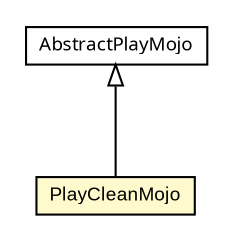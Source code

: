 #!/usr/local/bin/dot
#
# Class diagram 
# Generated by UmlGraph version 4.6 (http://www.spinellis.gr/sw/umlgraph)
#

digraph G {
	edge [fontname="arial",fontsize=10,labelfontname="arial",labelfontsize=10];
	node [fontname="arial",fontsize=10,shape=plaintext];
	// com.google.code.play.PlayCleanMojo
	c719 [label=<<table border="0" cellborder="1" cellspacing="0" cellpadding="2" port="p" bgcolor="lemonChiffon" href="./PlayCleanMojo.html">
		<tr><td><table border="0" cellspacing="0" cellpadding="1">
			<tr><td> PlayCleanMojo </td></tr>
		</table></td></tr>
		</table>>, fontname="arial", fontcolor="black", fontsize=9.0];
	// com.google.code.play.AbstractPlayMojo
	c727 [label=<<table border="0" cellborder="1" cellspacing="0" cellpadding="2" port="p" href="./AbstractPlayMojo.html">
		<tr><td><table border="0" cellspacing="0" cellpadding="1">
			<tr><td><font face="ariali"> AbstractPlayMojo </font></td></tr>
		</table></td></tr>
		</table>>, fontname="arial", fontcolor="black", fontsize=9.0];
	//com.google.code.play.PlayCleanMojo extends com.google.code.play.AbstractPlayMojo
	c727:p -> c719:p [dir=back,arrowtail=empty];
}

